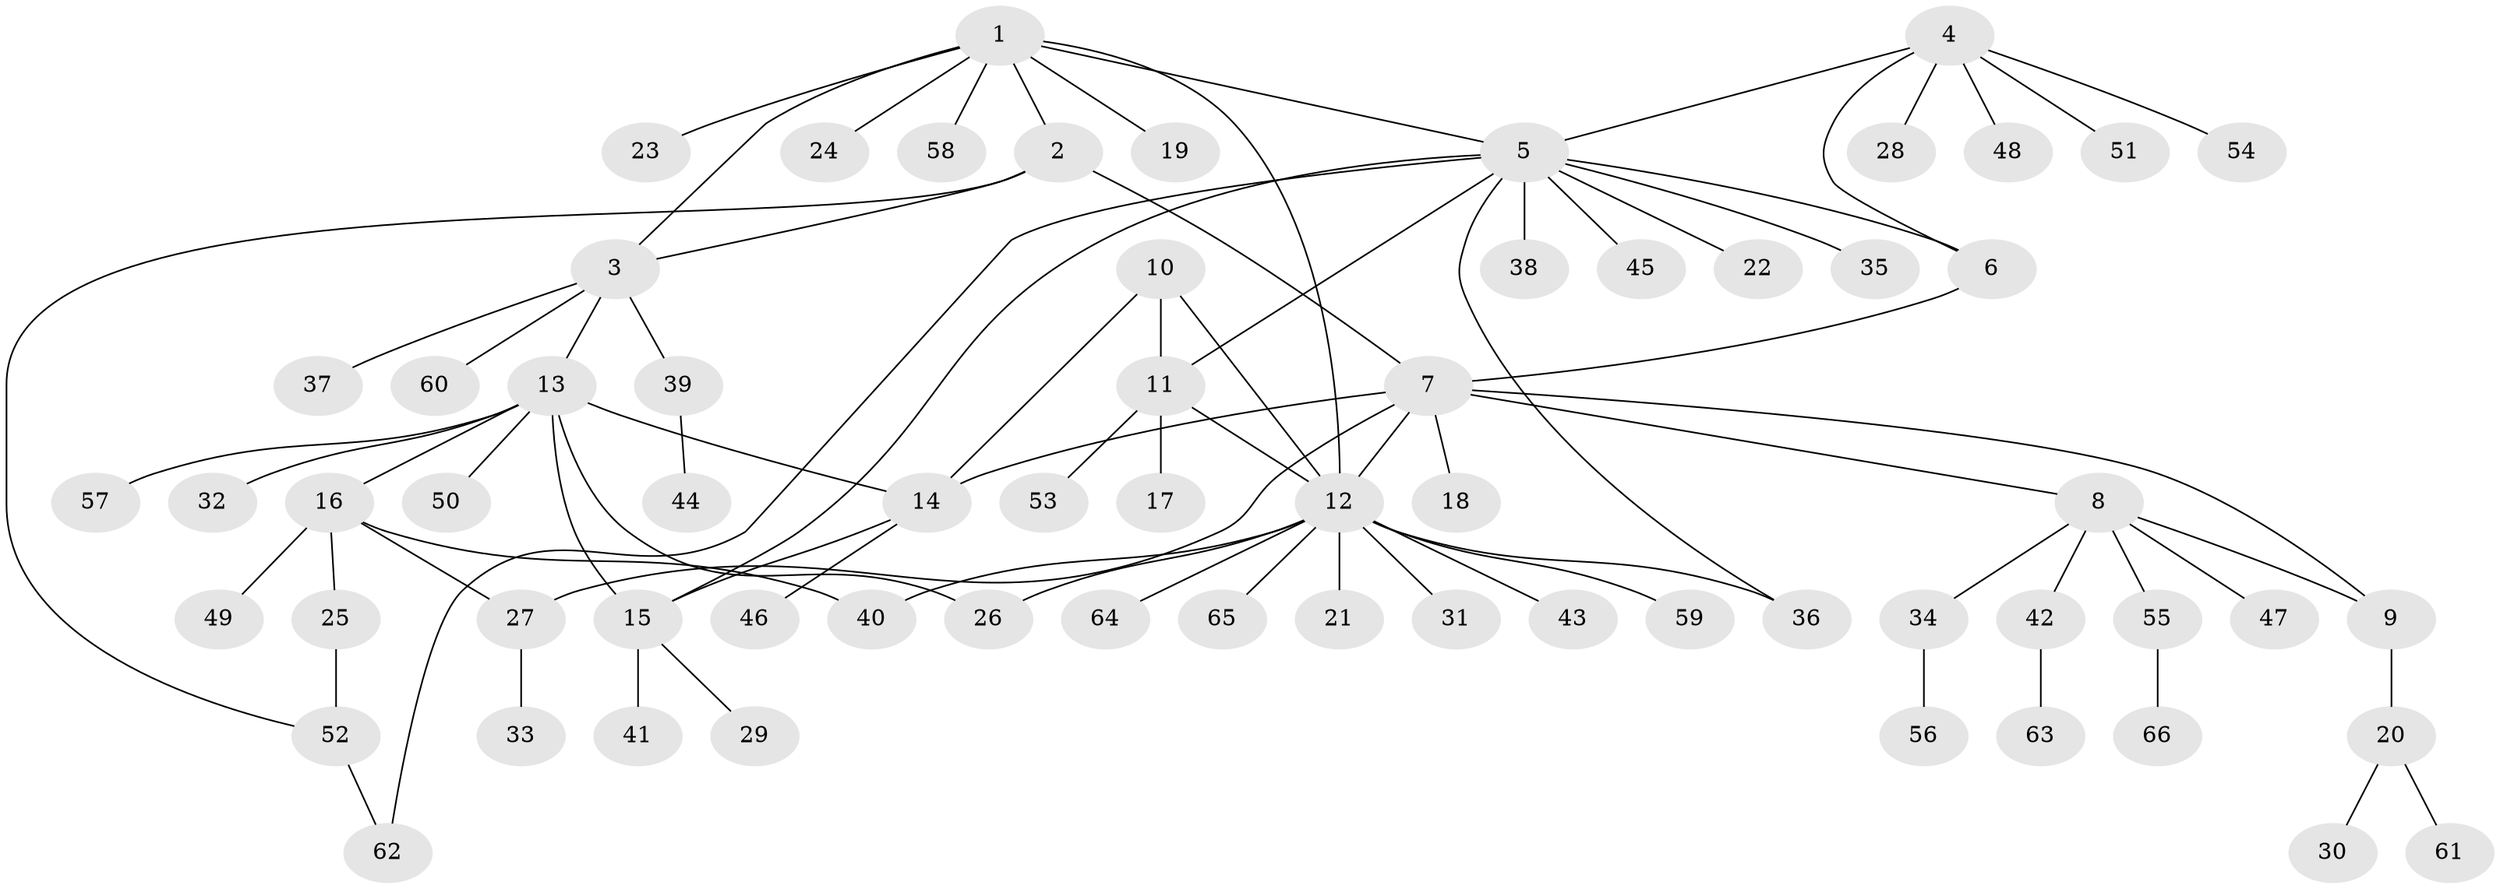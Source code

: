 // Generated by graph-tools (version 1.1) at 2025/26/03/09/25 03:26:45]
// undirected, 66 vertices, 82 edges
graph export_dot {
graph [start="1"]
  node [color=gray90,style=filled];
  1;
  2;
  3;
  4;
  5;
  6;
  7;
  8;
  9;
  10;
  11;
  12;
  13;
  14;
  15;
  16;
  17;
  18;
  19;
  20;
  21;
  22;
  23;
  24;
  25;
  26;
  27;
  28;
  29;
  30;
  31;
  32;
  33;
  34;
  35;
  36;
  37;
  38;
  39;
  40;
  41;
  42;
  43;
  44;
  45;
  46;
  47;
  48;
  49;
  50;
  51;
  52;
  53;
  54;
  55;
  56;
  57;
  58;
  59;
  60;
  61;
  62;
  63;
  64;
  65;
  66;
  1 -- 2;
  1 -- 3;
  1 -- 5;
  1 -- 12;
  1 -- 19;
  1 -- 23;
  1 -- 24;
  1 -- 58;
  2 -- 3;
  2 -- 7;
  2 -- 52;
  3 -- 13;
  3 -- 37;
  3 -- 39;
  3 -- 60;
  4 -- 5;
  4 -- 6;
  4 -- 28;
  4 -- 48;
  4 -- 51;
  4 -- 54;
  5 -- 6;
  5 -- 11;
  5 -- 15;
  5 -- 22;
  5 -- 35;
  5 -- 36;
  5 -- 38;
  5 -- 45;
  5 -- 62;
  6 -- 7;
  7 -- 8;
  7 -- 9;
  7 -- 12;
  7 -- 14;
  7 -- 18;
  7 -- 27;
  8 -- 9;
  8 -- 34;
  8 -- 42;
  8 -- 47;
  8 -- 55;
  9 -- 20;
  10 -- 11;
  10 -- 12;
  10 -- 14;
  11 -- 12;
  11 -- 17;
  11 -- 53;
  12 -- 21;
  12 -- 26;
  12 -- 31;
  12 -- 36;
  12 -- 40;
  12 -- 43;
  12 -- 59;
  12 -- 64;
  12 -- 65;
  13 -- 14;
  13 -- 15;
  13 -- 16;
  13 -- 26;
  13 -- 32;
  13 -- 50;
  13 -- 57;
  14 -- 15;
  14 -- 46;
  15 -- 29;
  15 -- 41;
  16 -- 25;
  16 -- 27;
  16 -- 40;
  16 -- 49;
  20 -- 30;
  20 -- 61;
  25 -- 52;
  27 -- 33;
  34 -- 56;
  39 -- 44;
  42 -- 63;
  52 -- 62;
  55 -- 66;
}
